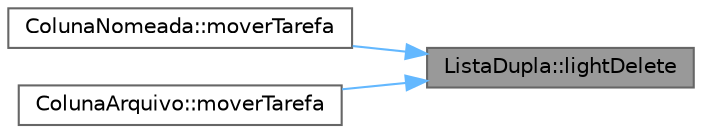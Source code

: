 digraph "ListaDupla::lightDelete"
{
 // INTERACTIVE_SVG=YES
 // LATEX_PDF_SIZE
  bgcolor="transparent";
  edge [fontname=Helvetica,fontsize=10,labelfontname=Helvetica,labelfontsize=10];
  node [fontname=Helvetica,fontsize=10,shape=box,height=0.2,width=0.4];
  rankdir="RL";
  Node1 [id="Node000001",label="ListaDupla::lightDelete",height=0.2,width=0.4,color="gray40", fillcolor="grey60", style="filled", fontcolor="black",tooltip="Remove a tarefa da lista, mas mantém o nó na lista sem referência à tarefa."];
  Node1 -> Node2 [id="edge1_Node000001_Node000002",dir="back",color="steelblue1",style="solid",tooltip=" "];
  Node2 [id="Node000002",label="ColunaNomeada::moverTarefa",height=0.2,width=0.4,color="grey40", fillcolor="white", style="filled",URL="$de/d1c/class_coluna_nomeada.html#ab47ba7b160204e7001f88c06ec25a305",tooltip="Move uma tarefa de uma coluna para outra."];
  Node1 -> Node3 [id="edge2_Node000001_Node000003",dir="back",color="steelblue1",style="solid",tooltip=" "];
  Node3 [id="Node000003",label="ColunaArquivo::moverTarefa",height=0.2,width=0.4,color="grey40", fillcolor="white", style="filled",URL="$d0/d4e/class_coluna_arquivo.html#ac4f7235fe2e8bbcdb959f5100d7c1bb7",tooltip="Move uma tarefa de uma coluna para outra."];
}

